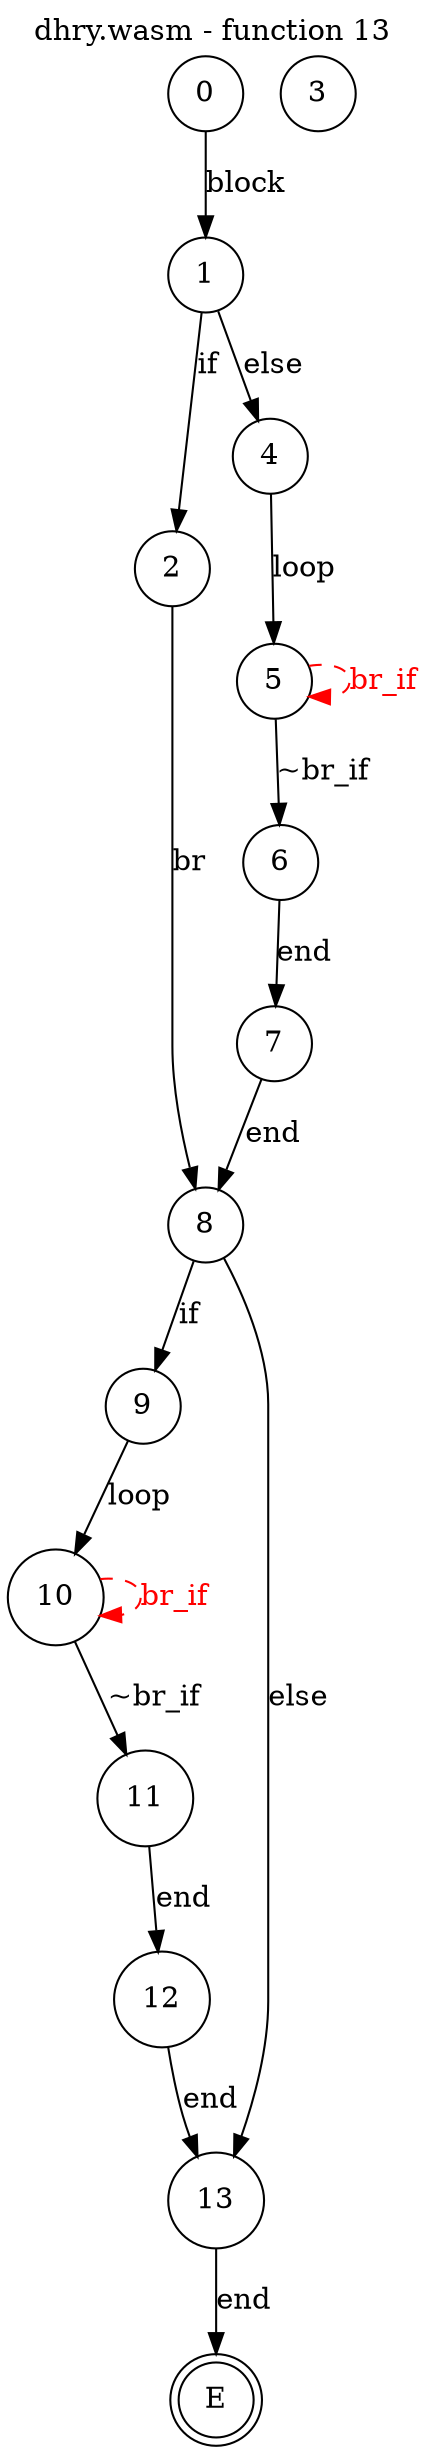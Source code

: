 digraph finite_state_machine {
    label = "dhry.wasm - function 13"
    labelloc =  t
    labelfontsize = 16
    labelfontcolor = black
    labelfontname = "Helvetica"
    node [shape = doublecircle]; E ;
node [shape=circle, fontcolor=black, style="", label="0"]0
node [shape=circle, fontcolor=black, style="", label="1"]1
node [shape=circle, fontcolor=black, style="", label="2"]2
node [shape=circle, fontcolor=black, style="", label="3"]3
node [shape=circle, fontcolor=black, style="", label="4"]4
node [shape=circle, fontcolor=black, style="", label="5"]5
node [shape=circle, fontcolor=black, style="", label="6"]6
node [shape=circle, fontcolor=black, style="", label="7"]7
node [shape=circle, fontcolor=black, style="", label="8"]8
node [shape=circle, fontcolor=black, style="", label="9"]9
node [shape=circle, fontcolor=black, style="", label="10"]10
node [shape=circle, fontcolor=black, style="", label="11"]11
node [shape=circle, fontcolor=black, style="", label="12"]12
node [shape=circle, fontcolor=black, style="", label="13"]13
node [shape=circle, fontcolor=black, style="", label="E"]E
    0 -> 1[label="block"];
    1 -> 2[label="if"];
    1 -> 4[label="else"];
    2 -> 8[label="br"];
    4 -> 5[label="loop"];
    5 -> 6[label="~br_if"];
    5 -> 5[style="dashed" color="red" fontcolor="red" label="br_if"];
    6 -> 7[label="end"];
    7 -> 8[label="end"];
    8 -> 9[label="if"];
    8 -> 13[label="else"];
    9 -> 10[label="loop"];
    10 -> 11[label="~br_if"];
    10 -> 10[style="dashed" color="red" fontcolor="red" label="br_if"];
    11 -> 12[label="end"];
    12 -> 13[label="end"];
    13 -> E[label="end"];
}
